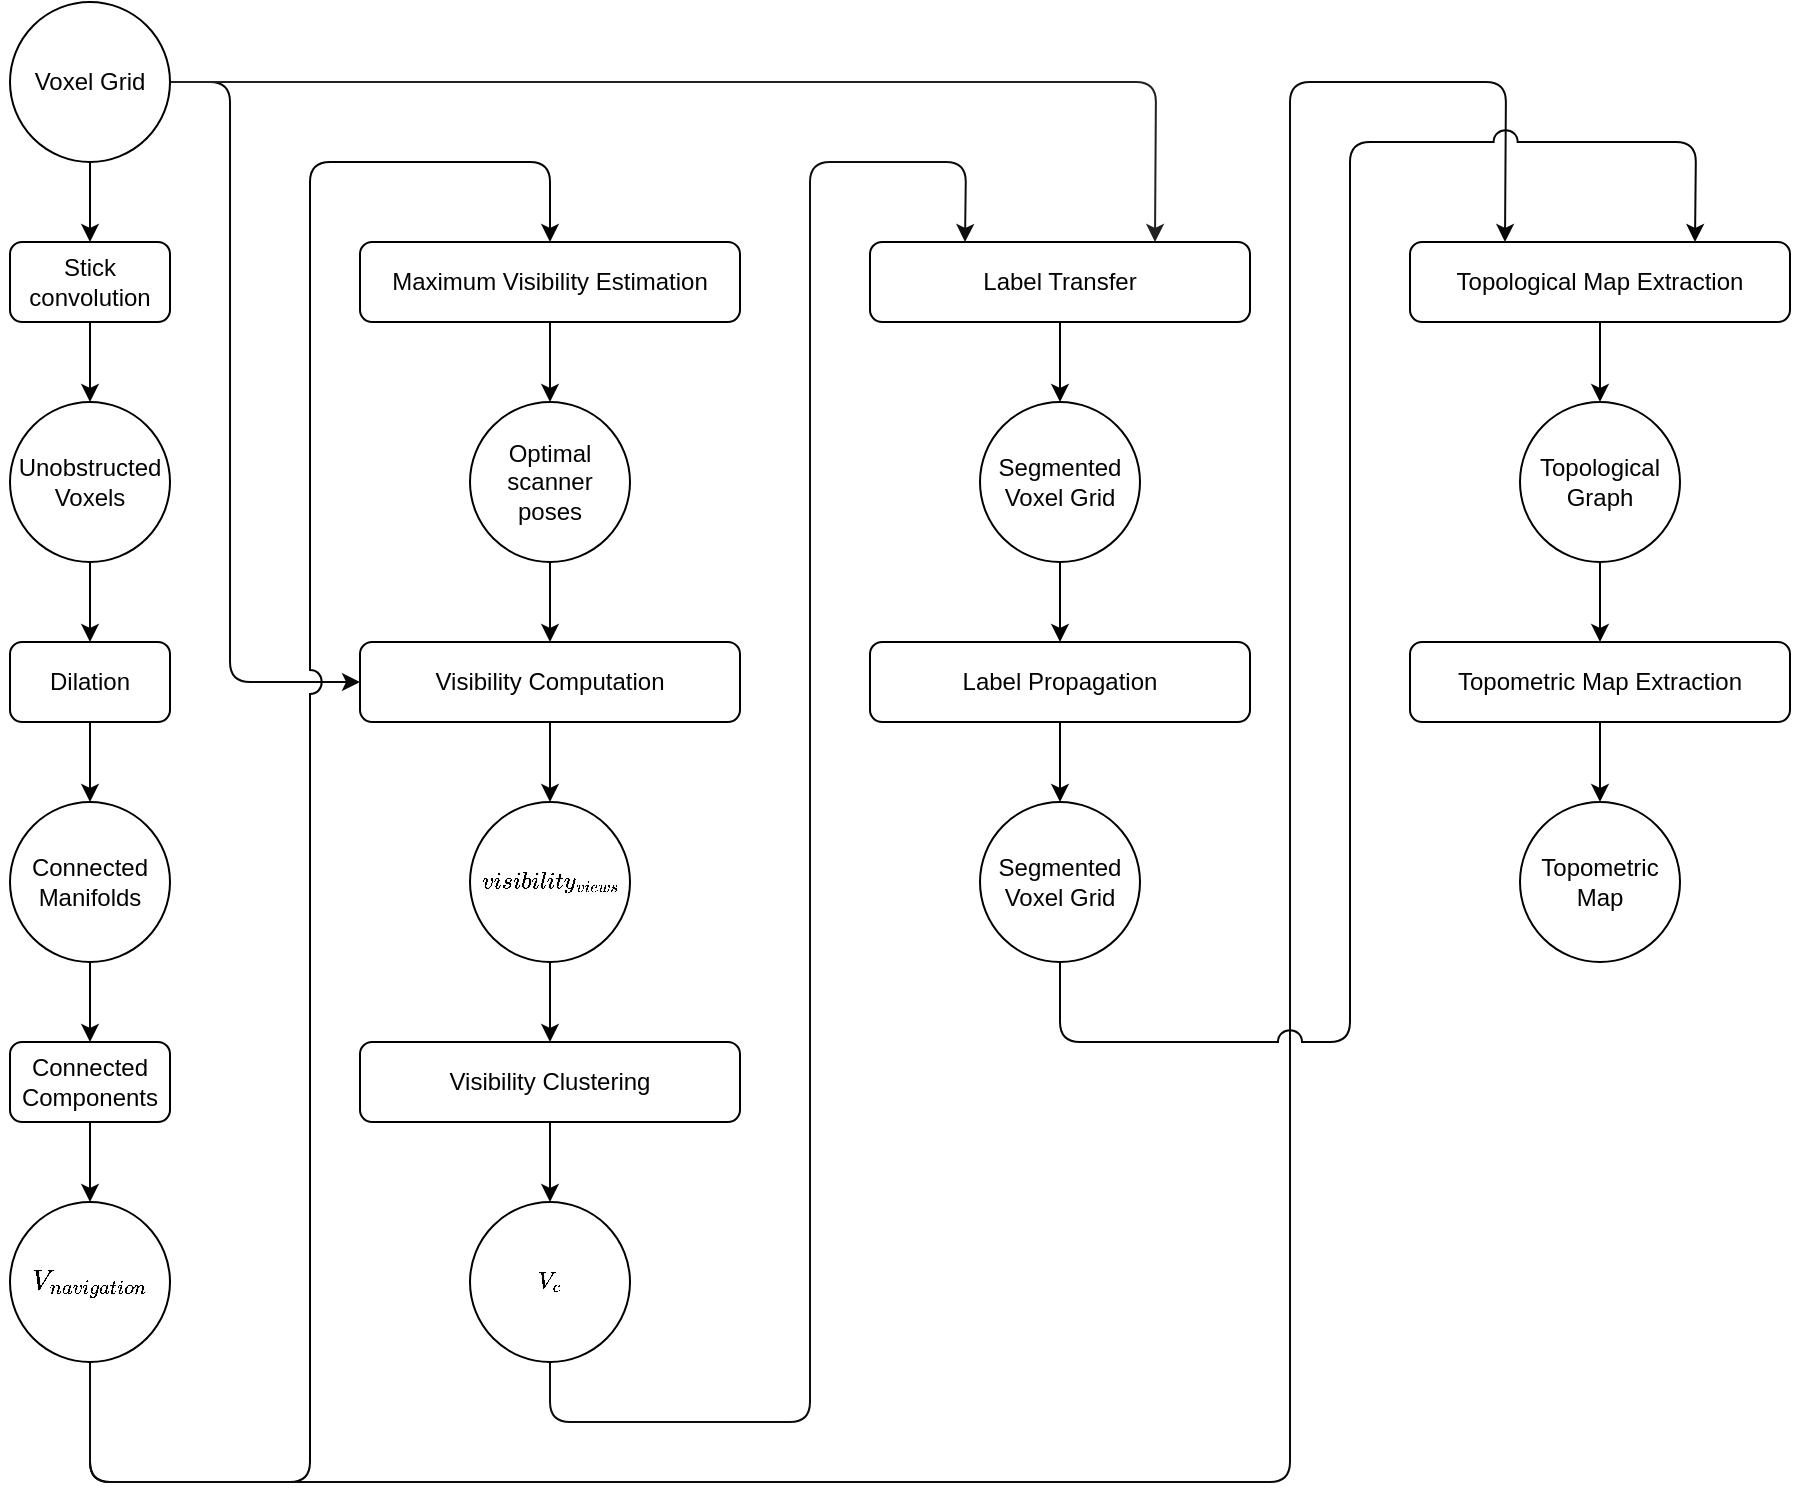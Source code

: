 <mxfile>
    <diagram id="OAW_9Frlaaib3kzR8zbG" name="Page-1">
        <mxGraphModel dx="1503" dy="869" grid="1" gridSize="10" guides="1" tooltips="1" connect="1" arrows="1" fold="1" page="1" pageScale="1" pageWidth="850" pageHeight="1100" background="#FFFFFF" math="1" shadow="0">
            <root>
                <mxCell id="0"/>
                <mxCell id="1" parent="0"/>
                <mxCell id="5" style="edgeStyle=none;html=1;exitX=0.5;exitY=1;exitDx=0;exitDy=0;fontColor=#030303;labelBackgroundColor=none;strokeColor=#000000;" edge="1" parent="1" source="3" target="4">
                    <mxGeometry relative="1" as="geometry"/>
                </mxCell>
                <mxCell id="22" style="edgeStyle=none;html=1;exitX=1;exitY=0.5;exitDx=0;exitDy=0;entryX=0;entryY=0.5;entryDx=0;entryDy=0;jumpStyle=arc;fontColor=#030303;labelBackgroundColor=none;strokeColor=#080808;" edge="1" parent="1" source="3" target="20">
                    <mxGeometry relative="1" as="geometry">
                        <Array as="points">
                            <mxPoint x="240" y="80"/>
                            <mxPoint x="240" y="380"/>
                        </Array>
                    </mxGeometry>
                </mxCell>
                <mxCell id="32" style="edgeStyle=none;jumpStyle=arc;jumpSize=12;html=1;exitX=1;exitY=0.5;exitDx=0;exitDy=0;entryX=0.75;entryY=0;entryDx=0;entryDy=0;fontSize=10;fontColor=#FFFFFF;labelBackgroundColor=none;strokeColor=#212121;" edge="1" parent="1" source="3" target="31">
                    <mxGeometry relative="1" as="geometry">
                        <Array as="points">
                            <mxPoint x="703" y="80"/>
                        </Array>
                    </mxGeometry>
                </mxCell>
                <mxCell id="3" value="Voxel Grid" style="ellipse;whiteSpace=wrap;html=1;aspect=fixed;fontColor=#030303;labelBackgroundColor=none;fillColor=none;strokeColor=#000000;" vertex="1" parent="1">
                    <mxGeometry x="130" y="40" width="80" height="80" as="geometry"/>
                </mxCell>
                <mxCell id="7" style="edgeStyle=none;html=1;exitX=0.5;exitY=1;exitDx=0;exitDy=0;entryX=0.5;entryY=0;entryDx=0;entryDy=0;fontColor=#030303;labelBackgroundColor=none;strokeColor=#000000;" edge="1" parent="1" source="4" target="6">
                    <mxGeometry relative="1" as="geometry"/>
                </mxCell>
                <mxCell id="4" value="Stick convolution" style="rounded=1;whiteSpace=wrap;html=1;fontColor=#030303;labelBackgroundColor=none;fillColor=none;strokeColor=#000000;" vertex="1" parent="1">
                    <mxGeometry x="130" y="160" width="80" height="40" as="geometry"/>
                </mxCell>
                <mxCell id="9" style="edgeStyle=none;html=1;exitX=0.5;exitY=1;exitDx=0;exitDy=0;entryX=0.5;entryY=0;entryDx=0;entryDy=0;fontColor=#030303;labelBackgroundColor=none;strokeColor=#000000;" edge="1" parent="1" source="6" target="8">
                    <mxGeometry relative="1" as="geometry"/>
                </mxCell>
                <mxCell id="6" value="Unobstructed Voxels" style="ellipse;whiteSpace=wrap;html=1;aspect=fixed;fontColor=#030303;labelBackgroundColor=none;fillColor=none;strokeColor=#000000;" vertex="1" parent="1">
                    <mxGeometry x="130" y="240" width="80" height="80" as="geometry"/>
                </mxCell>
                <mxCell id="11" style="edgeStyle=none;html=1;exitX=0.5;exitY=1;exitDx=0;exitDy=0;entryX=0.5;entryY=0;entryDx=0;entryDy=0;fontColor=#030303;labelBackgroundColor=none;strokeColor=#000000;" edge="1" parent="1" source="8" target="10">
                    <mxGeometry relative="1" as="geometry"/>
                </mxCell>
                <mxCell id="8" value="Dilation" style="rounded=1;whiteSpace=wrap;html=1;fontColor=#030303;labelBackgroundColor=none;fillColor=none;strokeColor=#000000;" vertex="1" parent="1">
                    <mxGeometry x="130" y="360" width="80" height="40" as="geometry"/>
                </mxCell>
                <mxCell id="13" style="edgeStyle=none;html=1;exitX=0.5;exitY=1;exitDx=0;exitDy=0;entryX=0.5;entryY=0;entryDx=0;entryDy=0;fontColor=#030303;labelBackgroundColor=none;strokeColor=#000000;" edge="1" parent="1" source="10" target="12">
                    <mxGeometry relative="1" as="geometry"/>
                </mxCell>
                <mxCell id="10" value="Connected Manifolds" style="ellipse;whiteSpace=wrap;html=1;aspect=fixed;fontColor=#030303;labelBackgroundColor=none;fillColor=none;strokeColor=#000000;" vertex="1" parent="1">
                    <mxGeometry x="130" y="440" width="80" height="80" as="geometry"/>
                </mxCell>
                <mxCell id="15" style="edgeStyle=none;html=1;exitX=0.5;exitY=1;exitDx=0;exitDy=0;fontColor=#030303;labelBackgroundColor=none;strokeColor=#000000;" edge="1" parent="1" source="12" target="14">
                    <mxGeometry relative="1" as="geometry"/>
                </mxCell>
                <mxCell id="12" value="Connected Components" style="rounded=1;whiteSpace=wrap;html=1;fontColor=#030303;labelBackgroundColor=none;fillColor=none;strokeColor=#000000;" vertex="1" parent="1">
                    <mxGeometry x="130" y="560" width="80" height="40" as="geometry"/>
                </mxCell>
                <mxCell id="17" style="edgeStyle=none;html=1;exitX=0.5;exitY=1;exitDx=0;exitDy=0;entryX=0.5;entryY=0;entryDx=0;entryDy=0;jumpStyle=arc;jumpSize=12;fontColor=#030303;labelBackgroundColor=none;strokeColor=#030303;" edge="1" parent="1" source="14" target="16">
                    <mxGeometry relative="1" as="geometry">
                        <Array as="points">
                            <mxPoint x="170" y="780"/>
                            <mxPoint x="280" y="780"/>
                            <mxPoint x="280" y="120"/>
                            <mxPoint x="400" y="120"/>
                        </Array>
                    </mxGeometry>
                </mxCell>
                <mxCell id="41" style="edgeStyle=none;jumpStyle=arc;jumpSize=12;html=1;exitX=0.5;exitY=1;exitDx=0;exitDy=0;entryX=0.25;entryY=0;entryDx=0;entryDy=0;fontSize=10;fontColor=#030303;labelBackgroundColor=none;strokeColor=#0A0A0A;" edge="1" parent="1" source="14" target="40">
                    <mxGeometry relative="1" as="geometry">
                        <Array as="points">
                            <mxPoint x="170" y="780"/>
                            <mxPoint x="770" y="780"/>
                            <mxPoint x="770" y="80"/>
                            <mxPoint x="878" y="80"/>
                        </Array>
                    </mxGeometry>
                </mxCell>
                <mxCell id="14" value="\(V_{navigation}\)" style="ellipse;whiteSpace=wrap;html=1;aspect=fixed;fontColor=#030303;labelBackgroundColor=none;fillColor=none;strokeColor=#000000;" vertex="1" parent="1">
                    <mxGeometry x="130" y="640" width="80" height="80" as="geometry"/>
                </mxCell>
                <mxCell id="19" style="edgeStyle=none;html=1;exitX=0.5;exitY=1;exitDx=0;exitDy=0;entryX=0.5;entryY=0;entryDx=0;entryDy=0;fontColor=#030303;labelBackgroundColor=none;strokeColor=#030303;" edge="1" parent="1" source="16" target="18">
                    <mxGeometry relative="1" as="geometry"/>
                </mxCell>
                <mxCell id="16" value="Maximum Visibility Estimation" style="rounded=1;whiteSpace=wrap;html=1;fontColor=#030303;labelBackgroundColor=none;fillColor=none;strokeColor=#000000;" vertex="1" parent="1">
                    <mxGeometry x="305" y="160" width="190" height="40" as="geometry"/>
                </mxCell>
                <mxCell id="21" style="edgeStyle=none;html=1;exitX=0.5;exitY=1;exitDx=0;exitDy=0;entryX=0.5;entryY=0;entryDx=0;entryDy=0;fontColor=#030303;labelBackgroundColor=none;strokeColor=#030303;" edge="1" parent="1" source="18" target="20">
                    <mxGeometry relative="1" as="geometry"/>
                </mxCell>
                <mxCell id="18" value="Optimal scanner poses" style="ellipse;whiteSpace=wrap;html=1;aspect=fixed;fontColor=#030303;labelBackgroundColor=none;fillColor=none;strokeColor=#000000;" vertex="1" parent="1">
                    <mxGeometry x="360" y="240" width="80" height="80" as="geometry"/>
                </mxCell>
                <mxCell id="24" style="edgeStyle=none;jumpStyle=arc;jumpSize=12;html=1;exitX=0.5;exitY=1;exitDx=0;exitDy=0;entryX=0.5;entryY=0;entryDx=0;entryDy=0;fontColor=#030303;labelBackgroundColor=none;strokeColor=#030303;" edge="1" parent="1" source="20" target="23">
                    <mxGeometry relative="1" as="geometry"/>
                </mxCell>
                <mxCell id="20" value="Visibility Computation" style="rounded=1;whiteSpace=wrap;html=1;fontColor=#030303;labelBackgroundColor=none;fillColor=none;strokeColor=#000000;" vertex="1" parent="1">
                    <mxGeometry x="305" y="360" width="190" height="40" as="geometry"/>
                </mxCell>
                <mxCell id="28" style="edgeStyle=none;jumpStyle=arc;jumpSize=12;html=1;exitX=0.5;exitY=1;exitDx=0;exitDy=0;entryX=0.5;entryY=0;entryDx=0;entryDy=0;fontSize=10;fontColor=#030303;labelBackgroundColor=none;strokeColor=#030303;" edge="1" parent="1" source="23" target="27">
                    <mxGeometry relative="1" as="geometry"/>
                </mxCell>
                <mxCell id="23" value="\(visibility_{views}\)" style="ellipse;whiteSpace=wrap;html=1;aspect=fixed;fontSize=10;fontColor=#030303;labelBackgroundColor=none;fillColor=none;strokeColor=#000000;" vertex="1" parent="1">
                    <mxGeometry x="360" y="440" width="80" height="80" as="geometry"/>
                </mxCell>
                <mxCell id="30" style="edgeStyle=none;jumpStyle=arc;jumpSize=12;html=1;exitX=0.5;exitY=1;exitDx=0;exitDy=0;fontSize=10;fontColor=#030303;labelBackgroundColor=none;strokeColor=#030303;" edge="1" parent="1" source="27" target="29">
                    <mxGeometry relative="1" as="geometry"/>
                </mxCell>
                <mxCell id="27" value="Visibility Clustering" style="rounded=1;whiteSpace=wrap;html=1;fontColor=#030303;labelBackgroundColor=none;fillColor=none;strokeColor=#000000;" vertex="1" parent="1">
                    <mxGeometry x="305" y="560" width="190" height="40" as="geometry"/>
                </mxCell>
                <mxCell id="33" style="edgeStyle=none;jumpStyle=arc;jumpSize=12;html=1;exitX=0.5;exitY=1;exitDx=0;exitDy=0;entryX=0.25;entryY=0;entryDx=0;entryDy=0;fontSize=10;fontColor=#030303;labelBackgroundColor=none;strokeColor=#0D0D0D;" edge="1" parent="1" source="29" target="31">
                    <mxGeometry relative="1" as="geometry">
                        <Array as="points">
                            <mxPoint x="400" y="750"/>
                            <mxPoint x="530" y="750"/>
                            <mxPoint x="530" y="120"/>
                            <mxPoint x="608" y="120"/>
                        </Array>
                    </mxGeometry>
                </mxCell>
                <mxCell id="29" value="\(V_c\)" style="ellipse;whiteSpace=wrap;html=1;aspect=fixed;fontSize=10;fontColor=#030303;labelBackgroundColor=none;fillColor=none;strokeColor=#000000;" vertex="1" parent="1">
                    <mxGeometry x="360" y="640" width="80" height="80" as="geometry"/>
                </mxCell>
                <mxCell id="35" style="edgeStyle=none;jumpStyle=arc;jumpSize=12;html=1;exitX=0.5;exitY=1;exitDx=0;exitDy=0;entryX=0.5;entryY=0;entryDx=0;entryDy=0;fontSize=10;fontColor=#030303;labelBackgroundColor=none;strokeColor=#000000;" edge="1" parent="1" source="31" target="34">
                    <mxGeometry relative="1" as="geometry"/>
                </mxCell>
                <mxCell id="31" value="Label Transfer" style="rounded=1;whiteSpace=wrap;html=1;fontColor=#030303;labelBackgroundColor=none;fillColor=none;strokeColor=#000000;" vertex="1" parent="1">
                    <mxGeometry x="560" y="160" width="190" height="40" as="geometry"/>
                </mxCell>
                <mxCell id="38" style="edgeStyle=none;jumpStyle=arc;jumpSize=12;html=1;exitX=0.5;exitY=1;exitDx=0;exitDy=0;entryX=0.5;entryY=0;entryDx=0;entryDy=0;fontSize=10;fontColor=#030303;labelBackgroundColor=none;strokeColor=#000000;" edge="1" parent="1" source="34" target="37">
                    <mxGeometry relative="1" as="geometry"/>
                </mxCell>
                <mxCell id="34" value="Segmented Voxel Grid" style="ellipse;whiteSpace=wrap;html=1;aspect=fixed;fontColor=#030303;labelBackgroundColor=none;fillColor=none;strokeColor=#000000;" vertex="1" parent="1">
                    <mxGeometry x="615" y="240" width="80" height="80" as="geometry"/>
                </mxCell>
                <mxCell id="42" style="edgeStyle=none;jumpStyle=arc;jumpSize=12;html=1;exitX=0.5;exitY=1;exitDx=0;exitDy=0;entryX=0.75;entryY=0;entryDx=0;entryDy=0;fontSize=10;fontColor=#030303;labelBackgroundColor=none;strokeColor=#050505;" edge="1" parent="1" source="36" target="40">
                    <mxGeometry relative="1" as="geometry">
                        <Array as="points">
                            <mxPoint x="655" y="560"/>
                            <mxPoint x="800" y="560"/>
                            <mxPoint x="800" y="110"/>
                            <mxPoint x="973" y="110"/>
                        </Array>
                    </mxGeometry>
                </mxCell>
                <mxCell id="36" value="Segmented Voxel Grid" style="ellipse;whiteSpace=wrap;html=1;aspect=fixed;fontColor=#030303;labelBackgroundColor=none;fillColor=none;strokeColor=#000000;" vertex="1" parent="1">
                    <mxGeometry x="615" y="440" width="80" height="80" as="geometry"/>
                </mxCell>
                <mxCell id="39" style="edgeStyle=none;jumpStyle=arc;jumpSize=12;html=1;exitX=0.5;exitY=1;exitDx=0;exitDy=0;entryX=0.5;entryY=0;entryDx=0;entryDy=0;fontSize=10;fontColor=#030303;labelBackgroundColor=none;strokeColor=#000000;" edge="1" parent="1" source="37" target="36">
                    <mxGeometry relative="1" as="geometry"/>
                </mxCell>
                <mxCell id="37" value="Label Propagation" style="rounded=1;whiteSpace=wrap;html=1;fontColor=#030303;labelBackgroundColor=none;fillColor=none;strokeColor=#000000;" vertex="1" parent="1">
                    <mxGeometry x="560" y="360" width="190" height="40" as="geometry"/>
                </mxCell>
                <mxCell id="44" style="edgeStyle=none;jumpStyle=arc;jumpSize=12;html=1;exitX=0.5;exitY=1;exitDx=0;exitDy=0;entryX=0.5;entryY=0;entryDx=0;entryDy=0;fontSize=10;fontColor=#030303;labelBackgroundColor=none;strokeColor=#000000;" edge="1" parent="1" source="40" target="43">
                    <mxGeometry relative="1" as="geometry"/>
                </mxCell>
                <mxCell id="40" value="Topological Map Extraction" style="rounded=1;whiteSpace=wrap;html=1;fontColor=#030303;labelBackgroundColor=none;fillColor=none;strokeColor=#000000;" vertex="1" parent="1">
                    <mxGeometry x="830" y="160" width="190" height="40" as="geometry"/>
                </mxCell>
                <mxCell id="47" style="edgeStyle=none;jumpStyle=arc;jumpSize=12;html=1;exitX=0.5;exitY=1;exitDx=0;exitDy=0;entryX=0.5;entryY=0;entryDx=0;entryDy=0;fontSize=10;fontColor=#030303;labelBackgroundColor=none;strokeColor=#000000;" edge="1" parent="1" source="43" target="45">
                    <mxGeometry relative="1" as="geometry"/>
                </mxCell>
                <mxCell id="43" value="Topological Graph" style="ellipse;whiteSpace=wrap;html=1;aspect=fixed;fontColor=#030303;labelBackgroundColor=none;fillColor=none;strokeColor=#000000;" vertex="1" parent="1">
                    <mxGeometry x="885" y="240" width="80" height="80" as="geometry"/>
                </mxCell>
                <mxCell id="49" style="edgeStyle=none;jumpStyle=arc;jumpSize=12;html=1;exitX=0.5;exitY=1;exitDx=0;exitDy=0;entryX=0.5;entryY=0;entryDx=0;entryDy=0;fontSize=10;fontColor=#030303;labelBackgroundColor=none;strokeColor=#000000;" edge="1" parent="1" source="45" target="48">
                    <mxGeometry relative="1" as="geometry"/>
                </mxCell>
                <mxCell id="45" value="Topometric Map Extraction" style="rounded=1;whiteSpace=wrap;html=1;fontColor=#030303;labelBackgroundColor=none;fillColor=none;strokeColor=#000000;" vertex="1" parent="1">
                    <mxGeometry x="830" y="360" width="190" height="40" as="geometry"/>
                </mxCell>
                <mxCell id="48" value="Topometric&lt;br&gt;Map" style="ellipse;whiteSpace=wrap;html=1;aspect=fixed;fontColor=#030303;labelBackgroundColor=none;fillColor=none;strokeColor=#000000;" vertex="1" parent="1">
                    <mxGeometry x="885" y="440" width="80" height="80" as="geometry"/>
                </mxCell>
            </root>
        </mxGraphModel>
    </diagram>
</mxfile>